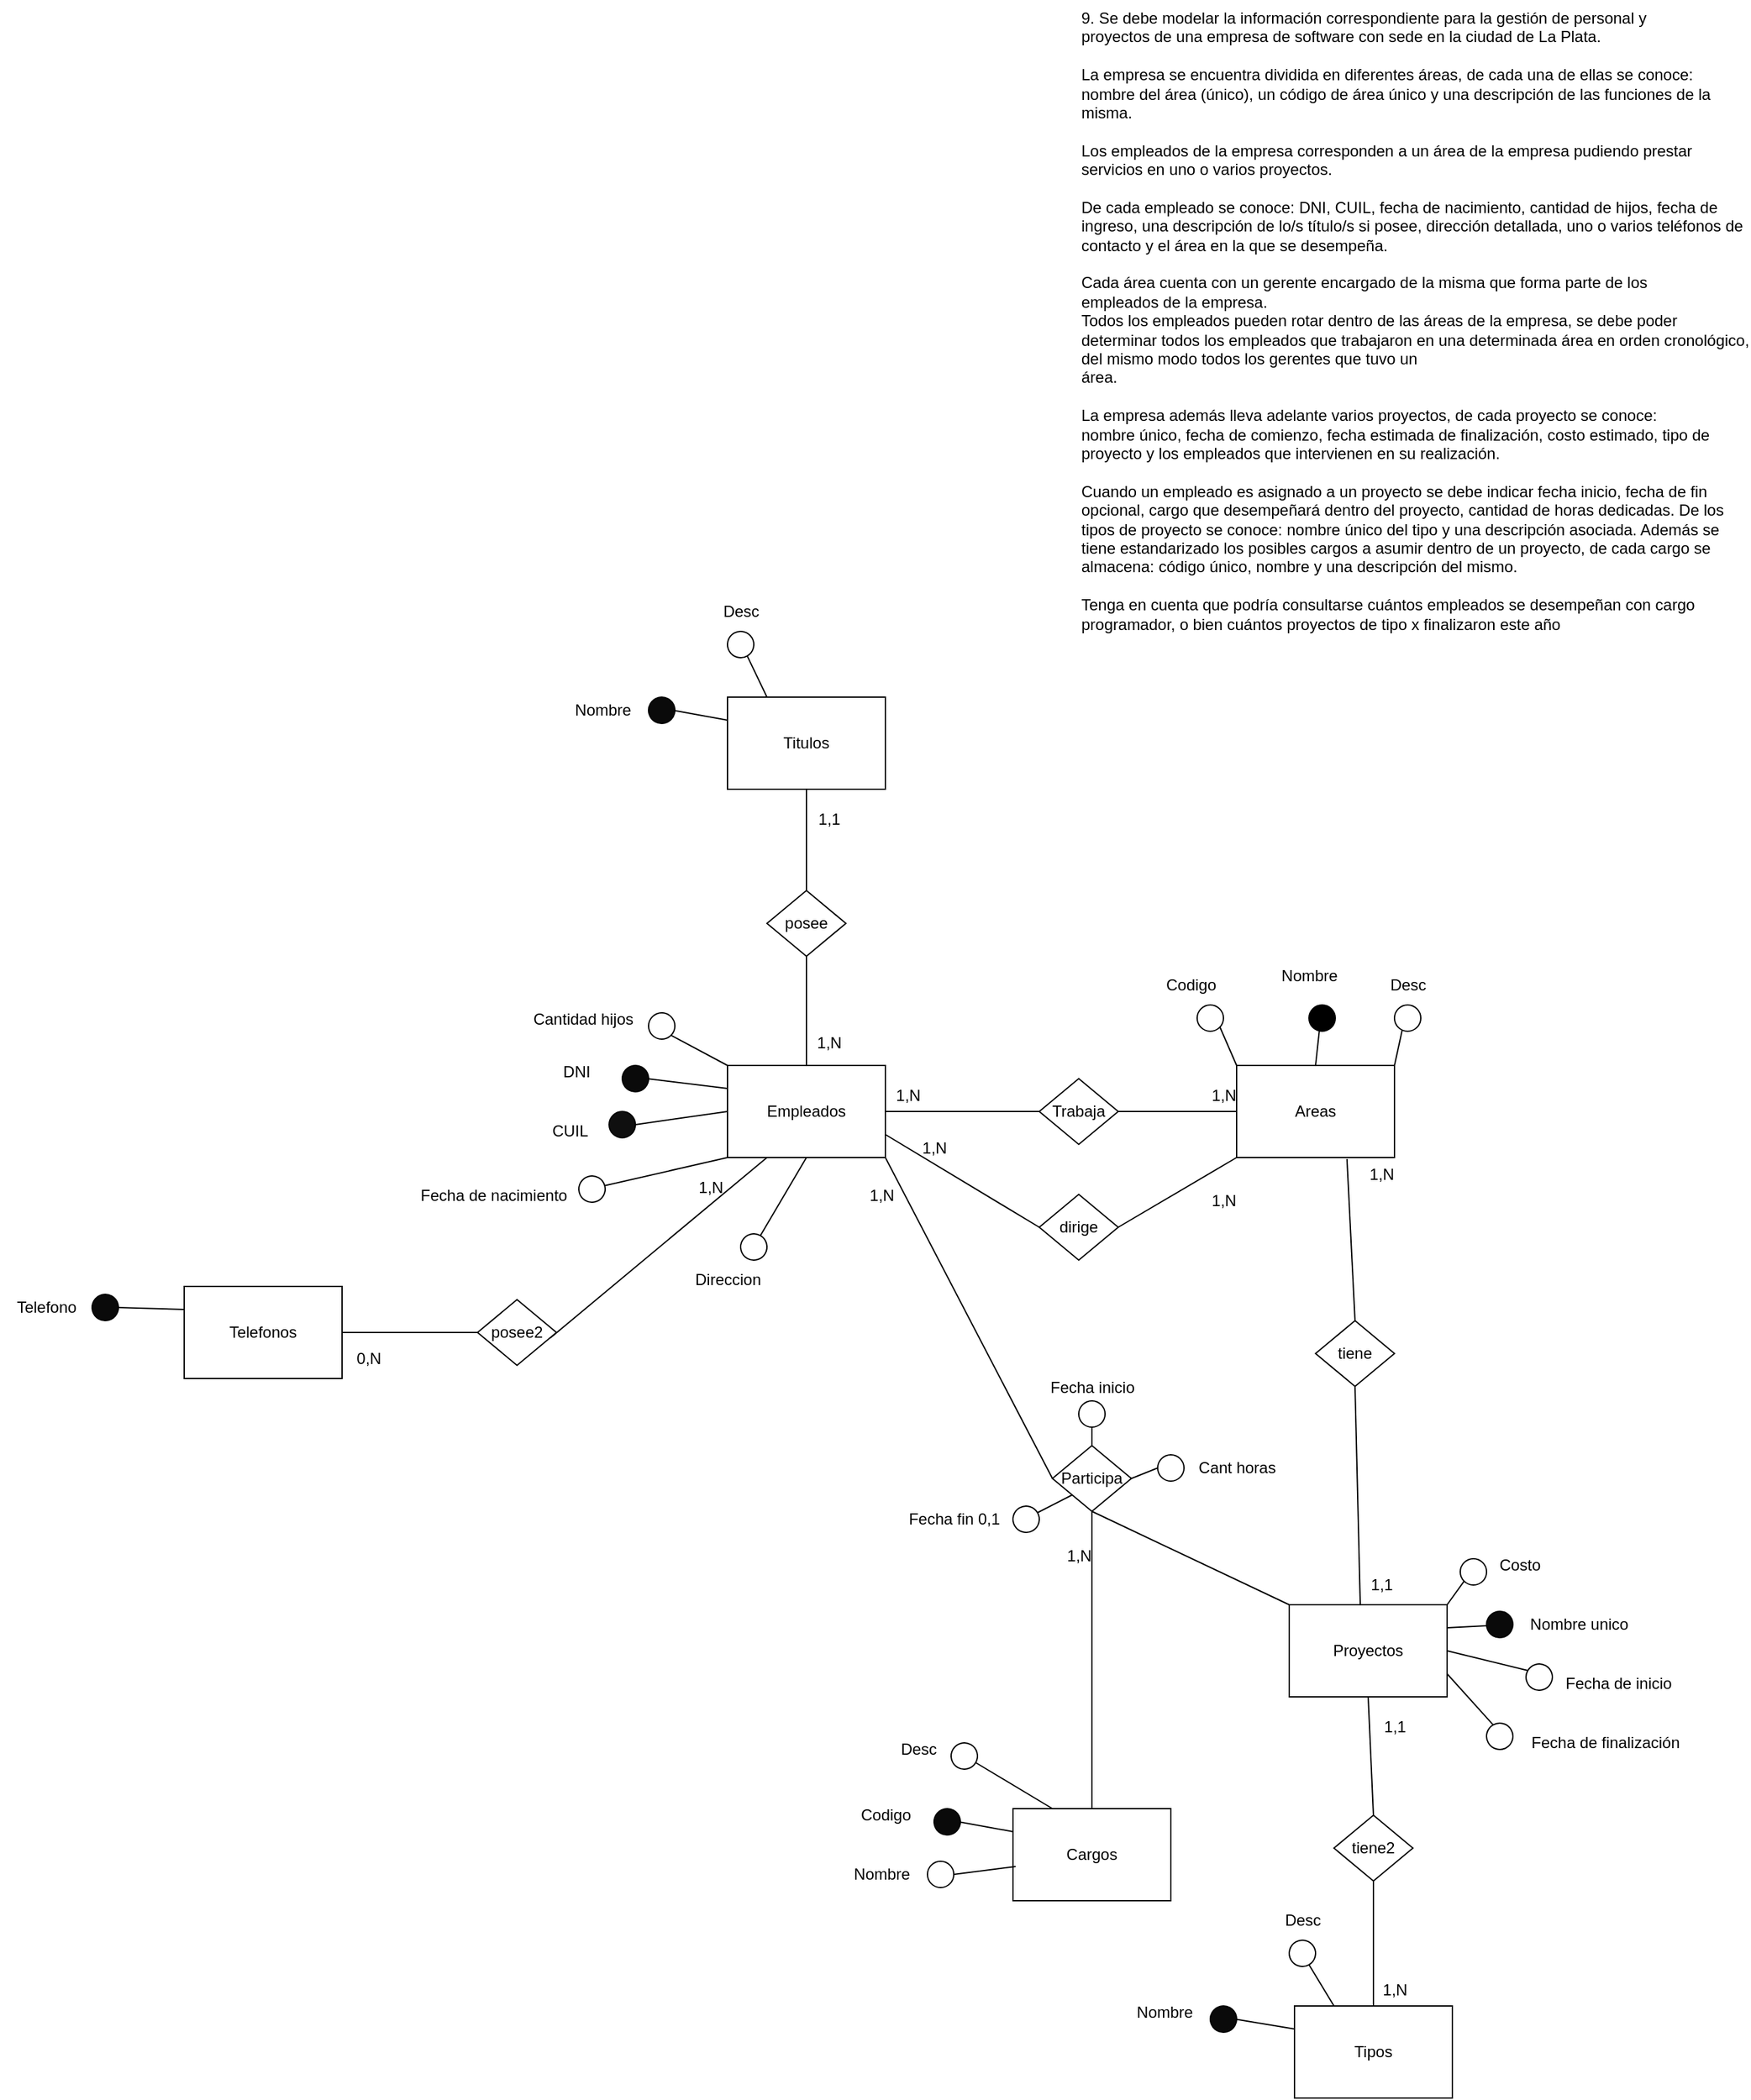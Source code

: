 <mxfile version="21.8.0" type="device">
  <diagram id="lBYOBI3ku166gWeQ2vu-" name="Página-3">
    <mxGraphModel dx="2427" dy="800" grid="1" gridSize="10" guides="1" tooltips="1" connect="1" arrows="1" fold="1" page="1" pageScale="1" pageWidth="827" pageHeight="1169" math="0" shadow="0">
      <root>
        <mxCell id="0" />
        <mxCell id="1" parent="0" />
        <mxCell id="rYNILuXu-vlR-Zm8Mr-W-1" value="9. Se debe modelar la información correspondiente para la gestión de personal y&lt;br&gt;proyectos de una empresa de software con sede en la ciudad de La Plata. &lt;br&gt;&lt;br&gt;La empresa se encuentra dividida en diferentes áreas, de cada una de ellas se conoce: nombre del área (único), un código de área único y una descripción de las funciones de la misma. &lt;br&gt;&lt;br&gt;Los empleados de la empresa corresponden a un área de la empresa pudiendo prestar&lt;br&gt;servicios en uno o varios proyectos. &lt;br&gt;&lt;br&gt;De cada empleado se conoce: DNI, CUIL, fecha de nacimiento, cantidad de hijos, fecha de ingreso, una descripción de lo/s título/s si posee, dirección detallada, uno o varios teléfonos de contacto y el área en la que se desempeña.&lt;br&gt;&lt;br&gt;Cada área cuenta con un gerente encargado de la misma que forma parte de los&lt;br&gt;empleados de la empresa. &lt;br&gt;Todos los empleados pueden rotar dentro de las áreas de la empresa, se debe poder determinar todos los empleados que trabajaron en una determinada área en orden cronológico, del mismo modo todos los gerentes que tuvo un&lt;br&gt;área. &lt;br&gt;&lt;br&gt;La empresa además lleva adelante varios proyectos, de cada proyecto se conoce:&lt;br&gt;nombre único, fecha de comienzo, fecha estimada de finalización, costo estimado, tipo de&lt;br&gt;proyecto y los empleados que intervienen en su realización. &lt;br&gt;&lt;br&gt;Cuando un empleado es asignado a un proyecto se debe indicar fecha inicio, fecha de fin opcional, cargo que desempeñará dentro del proyecto, cantidad de horas dedicadas. De los tipos de proyecto se conoce: nombre único del tipo y una descripción asociada. Además se tiene estandarizado los posibles cargos a asumir dentro de un proyecto, de cada cargo se&lt;br&gt;almacena: código único, nombre y una descripción del mismo.&lt;br&gt;&lt;br&gt;Tenga en cuenta que podría consultarse cuántos empleados se desempeñan con cargo&lt;br&gt;programador, o bien cuántos proyectos de tipo x finalizaron este año" style="text;whiteSpace=wrap;html=1;" vertex="1" parent="1">
          <mxGeometry x="190" y="20" width="510" height="470" as="geometry" />
        </mxCell>
        <mxCell id="rYNILuXu-vlR-Zm8Mr-W-53" value="Empleados" style="rounded=0;whiteSpace=wrap;html=1;" vertex="1" parent="1">
          <mxGeometry x="-77" y="830" width="120" height="70" as="geometry" />
        </mxCell>
        <mxCell id="rYNILuXu-vlR-Zm8Mr-W-58" value="" style="endArrow=none;html=1;rounded=0;entryX=0;entryY=0.25;entryDx=0;entryDy=0;exitX=0.875;exitY=0.283;exitDx=0;exitDy=0;exitPerimeter=0;" edge="1" source="rYNILuXu-vlR-Zm8Mr-W-59" target="rYNILuXu-vlR-Zm8Mr-W-53" parent="1">
          <mxGeometry width="50" height="50" relative="1" as="geometry">
            <mxPoint x="-207" y="874" as="sourcePoint" />
            <mxPoint x="-137" y="874" as="targetPoint" />
          </mxGeometry>
        </mxCell>
        <mxCell id="rYNILuXu-vlR-Zm8Mr-W-59" value="" style="ellipse;whiteSpace=wrap;html=1;aspect=fixed;rotation=30;fillColor=#0A0A0A;" vertex="1" parent="1">
          <mxGeometry x="-157" y="830" width="20" height="20" as="geometry" />
        </mxCell>
        <mxCell id="rYNILuXu-vlR-Zm8Mr-W-60" value="" style="endArrow=none;html=1;rounded=0;entryX=0;entryY=0.5;entryDx=0;entryDy=0;exitX=1;exitY=0.5;exitDx=0;exitDy=0;" edge="1" source="rYNILuXu-vlR-Zm8Mr-W-61" target="rYNILuXu-vlR-Zm8Mr-W-53" parent="1">
          <mxGeometry width="50" height="50" relative="1" as="geometry">
            <mxPoint x="-187" y="894" as="sourcePoint" />
            <mxPoint x="-117" y="894" as="targetPoint" />
          </mxGeometry>
        </mxCell>
        <mxCell id="rYNILuXu-vlR-Zm8Mr-W-61" value="" style="ellipse;whiteSpace=wrap;html=1;aspect=fixed;fillColor=#0F0F0F;" vertex="1" parent="1">
          <mxGeometry x="-167" y="865" width="20" height="20" as="geometry" />
        </mxCell>
        <mxCell id="rYNILuXu-vlR-Zm8Mr-W-64" value="DNI" style="text;html=1;align=center;verticalAlign=middle;resizable=0;points=[];autosize=1;strokeColor=none;fillColor=none;" vertex="1" parent="1">
          <mxGeometry x="-212" y="820" width="40" height="30" as="geometry" />
        </mxCell>
        <mxCell id="rYNILuXu-vlR-Zm8Mr-W-65" value="CUIL" style="text;html=1;align=center;verticalAlign=middle;resizable=0;points=[];autosize=1;strokeColor=none;fillColor=none;" vertex="1" parent="1">
          <mxGeometry x="-222" y="865" width="50" height="30" as="geometry" />
        </mxCell>
        <mxCell id="rYNILuXu-vlR-Zm8Mr-W-69" value="" style="endArrow=none;html=1;rounded=0;entryX=0;entryY=1;entryDx=0;entryDy=0;exitX=1;exitY=0.5;exitDx=0;exitDy=0;" edge="1" source="rYNILuXu-vlR-Zm8Mr-W-76" target="rYNILuXu-vlR-Zm8Mr-W-53" parent="1">
          <mxGeometry width="50" height="50" relative="1" as="geometry">
            <mxPoint x="-177" y="920" as="sourcePoint" />
            <mxPoint x="-82" y="970" as="targetPoint" />
          </mxGeometry>
        </mxCell>
        <mxCell id="rYNILuXu-vlR-Zm8Mr-W-70" value="" style="endArrow=none;html=1;rounded=0;entryX=0.25;entryY=1;entryDx=0;entryDy=0;exitX=0.922;exitY=0.583;exitDx=0;exitDy=0;exitPerimeter=0;" edge="1" source="rYNILuXu-vlR-Zm8Mr-W-250" target="rYNILuXu-vlR-Zm8Mr-W-53" parent="1">
          <mxGeometry width="50" height="50" relative="1" as="geometry">
            <mxPoint x="-157.0" y="965.34" as="sourcePoint" />
            <mxPoint x="-27" y="953" as="targetPoint" />
          </mxGeometry>
        </mxCell>
        <mxCell id="rYNILuXu-vlR-Zm8Mr-W-73" value="" style="endArrow=none;html=1;rounded=0;exitX=0.5;exitY=0;exitDx=0;exitDy=0;entryX=0;entryY=0;entryDx=0;entryDy=0;" edge="1" source="rYNILuXu-vlR-Zm8Mr-W-74" target="rYNILuXu-vlR-Zm8Mr-W-53" parent="1">
          <mxGeometry width="50" height="50" relative="1" as="geometry">
            <mxPoint x="-37" y="764" as="sourcePoint" />
            <mxPoint x="-32" y="810" as="targetPoint" />
          </mxGeometry>
        </mxCell>
        <mxCell id="rYNILuXu-vlR-Zm8Mr-W-74" value="" style="ellipse;whiteSpace=wrap;html=1;aspect=fixed;rotation=135;" vertex="1" parent="1">
          <mxGeometry x="-137" y="790" width="20" height="20" as="geometry" />
        </mxCell>
        <mxCell id="rYNILuXu-vlR-Zm8Mr-W-75" value="Cantidad hijos" style="text;html=1;align=center;verticalAlign=middle;resizable=0;points=[];autosize=1;strokeColor=none;fillColor=none;" vertex="1" parent="1">
          <mxGeometry x="-237" y="780" width="100" height="30" as="geometry" />
        </mxCell>
        <mxCell id="rYNILuXu-vlR-Zm8Mr-W-76" value="" style="ellipse;whiteSpace=wrap;html=1;aspect=fixed;rotation=-15;" vertex="1" parent="1">
          <mxGeometry x="-190" y="914" width="20" height="20" as="geometry" />
        </mxCell>
        <mxCell id="rYNILuXu-vlR-Zm8Mr-W-77" value="Fecha de nacimiento" style="text;html=1;align=center;verticalAlign=middle;resizable=0;points=[];autosize=1;strokeColor=none;fillColor=none;" vertex="1" parent="1">
          <mxGeometry x="-320" y="914" width="130" height="30" as="geometry" />
        </mxCell>
        <mxCell id="rYNILuXu-vlR-Zm8Mr-W-132" value="" style="endArrow=none;html=1;rounded=0;exitX=1;exitY=0;exitDx=0;exitDy=0;entryX=0.5;entryY=1;entryDx=0;entryDy=0;" edge="1" parent="1" source="rYNILuXu-vlR-Zm8Mr-W-248" target="rYNILuXu-vlR-Zm8Mr-W-53">
          <mxGeometry width="50" height="50" relative="1" as="geometry">
            <mxPoint x="-35.0" y="948" as="sourcePoint" />
            <mxPoint x="-27" y="900" as="targetPoint" />
          </mxGeometry>
        </mxCell>
        <mxCell id="rYNILuXu-vlR-Zm8Mr-W-154" value="Areas" style="rounded=0;whiteSpace=wrap;html=1;" vertex="1" parent="1">
          <mxGeometry x="310" y="830" width="120" height="70" as="geometry" />
        </mxCell>
        <mxCell id="rYNILuXu-vlR-Zm8Mr-W-155" value="Trabaja" style="rhombus;whiteSpace=wrap;html=1;" vertex="1" parent="1">
          <mxGeometry x="160" y="840" width="60" height="50" as="geometry" />
        </mxCell>
        <mxCell id="rYNILuXu-vlR-Zm8Mr-W-156" value="dirige" style="rhombus;whiteSpace=wrap;html=1;" vertex="1" parent="1">
          <mxGeometry x="160" y="928" width="60" height="50" as="geometry" />
        </mxCell>
        <mxCell id="rYNILuXu-vlR-Zm8Mr-W-157" value="" style="endArrow=none;html=1;rounded=0;exitX=0;exitY=0.5;exitDx=0;exitDy=0;entryX=1;entryY=0.75;entryDx=0;entryDy=0;" edge="1" parent="1" source="rYNILuXu-vlR-Zm8Mr-W-156" target="rYNILuXu-vlR-Zm8Mr-W-53">
          <mxGeometry width="50" height="50" relative="1" as="geometry">
            <mxPoint x="110" y="960" as="sourcePoint" />
            <mxPoint x="50" y="870" as="targetPoint" />
          </mxGeometry>
        </mxCell>
        <mxCell id="rYNILuXu-vlR-Zm8Mr-W-158" value="" style="endArrow=none;html=1;rounded=0;exitX=1;exitY=0.5;exitDx=0;exitDy=0;entryX=0;entryY=1;entryDx=0;entryDy=0;" edge="1" parent="1" source="rYNILuXu-vlR-Zm8Mr-W-156" target="rYNILuXu-vlR-Zm8Mr-W-154">
          <mxGeometry width="50" height="50" relative="1" as="geometry">
            <mxPoint x="230" y="990" as="sourcePoint" />
            <mxPoint x="280" y="940" as="targetPoint" />
          </mxGeometry>
        </mxCell>
        <mxCell id="rYNILuXu-vlR-Zm8Mr-W-159" value="" style="endArrow=none;html=1;rounded=0;exitX=1;exitY=0.5;exitDx=0;exitDy=0;entryX=0;entryY=0.5;entryDx=0;entryDy=0;" edge="1" parent="1" source="rYNILuXu-vlR-Zm8Mr-W-53" target="rYNILuXu-vlR-Zm8Mr-W-155">
          <mxGeometry width="50" height="50" relative="1" as="geometry">
            <mxPoint x="50" y="870" as="sourcePoint" />
            <mxPoint x="130" y="820" as="targetPoint" />
          </mxGeometry>
        </mxCell>
        <mxCell id="rYNILuXu-vlR-Zm8Mr-W-160" value="" style="endArrow=none;html=1;rounded=0;exitX=1;exitY=0.5;exitDx=0;exitDy=0;entryX=0;entryY=0.5;entryDx=0;entryDy=0;" edge="1" parent="1" source="rYNILuXu-vlR-Zm8Mr-W-155" target="rYNILuXu-vlR-Zm8Mr-W-154">
          <mxGeometry width="50" height="50" relative="1" as="geometry">
            <mxPoint x="250" y="900" as="sourcePoint" />
            <mxPoint x="300" y="850" as="targetPoint" />
          </mxGeometry>
        </mxCell>
        <mxCell id="rYNILuXu-vlR-Zm8Mr-W-161" value="Proyectos" style="rounded=0;whiteSpace=wrap;html=1;" vertex="1" parent="1">
          <mxGeometry x="350.0" y="1240" width="120" height="70" as="geometry" />
        </mxCell>
        <mxCell id="rYNILuXu-vlR-Zm8Mr-W-164" value="" style="endArrow=none;html=1;rounded=0;entryX=1;entryY=0.25;entryDx=0;entryDy=0;exitX=0.875;exitY=0.283;exitDx=0;exitDy=0;exitPerimeter=0;" edge="1" source="rYNILuXu-vlR-Zm8Mr-W-165" target="rYNILuXu-vlR-Zm8Mr-W-161" parent="1">
          <mxGeometry width="50" height="50" relative="1" as="geometry">
            <mxPoint x="530.0" y="1289" as="sourcePoint" />
            <mxPoint x="650.0" y="1262.5" as="targetPoint" />
          </mxGeometry>
        </mxCell>
        <mxCell id="rYNILuXu-vlR-Zm8Mr-W-165" value="" style="ellipse;whiteSpace=wrap;html=1;aspect=fixed;rotation=30;fillColor=#0A0A0A;" vertex="1" parent="1">
          <mxGeometry x="500.0" y="1245" width="20" height="20" as="geometry" />
        </mxCell>
        <mxCell id="rYNILuXu-vlR-Zm8Mr-W-167" value="" style="endArrow=none;html=1;rounded=0;entryX=1;entryY=0.5;entryDx=0;entryDy=0;exitX=1;exitY=1;exitDx=0;exitDy=0;" edge="1" parent="1" source="rYNILuXu-vlR-Zm8Mr-W-168" target="rYNILuXu-vlR-Zm8Mr-W-161">
          <mxGeometry width="50" height="50" relative="1" as="geometry">
            <mxPoint x="655.0" y="1265" as="sourcePoint" />
            <mxPoint x="650.0" y="1280.0" as="targetPoint" />
          </mxGeometry>
        </mxCell>
        <mxCell id="rYNILuXu-vlR-Zm8Mr-W-168" value="" style="ellipse;whiteSpace=wrap;html=1;aspect=fixed;rotation=-195;" vertex="1" parent="1">
          <mxGeometry x="530.0" y="1285" width="20" height="20" as="geometry" />
        </mxCell>
        <mxCell id="rYNILuXu-vlR-Zm8Mr-W-169" value="Fecha de inicio" style="text;html=1;align=center;verticalAlign=middle;resizable=0;points=[];autosize=1;strokeColor=none;fillColor=none;" vertex="1" parent="1">
          <mxGeometry x="550.0" y="1285" width="100" height="30" as="geometry" />
        </mxCell>
        <mxCell id="rYNILuXu-vlR-Zm8Mr-W-170" value="" style="endArrow=none;html=1;rounded=0;exitX=0.45;exitY=0;exitDx=0;exitDy=0;exitPerimeter=0;entryX=0.5;entryY=1;entryDx=0;entryDy=0;" edge="1" parent="1" source="rYNILuXu-vlR-Zm8Mr-W-161" target="rYNILuXu-vlR-Zm8Mr-W-171">
          <mxGeometry width="50" height="50" relative="1" as="geometry">
            <mxPoint x="375" y="1200" as="sourcePoint" />
            <mxPoint x="394" y="1170" as="targetPoint" />
          </mxGeometry>
        </mxCell>
        <mxCell id="rYNILuXu-vlR-Zm8Mr-W-171" value="tiene" style="rhombus;whiteSpace=wrap;html=1;" vertex="1" parent="1">
          <mxGeometry x="370" y="1024" width="60" height="50" as="geometry" />
        </mxCell>
        <mxCell id="rYNILuXu-vlR-Zm8Mr-W-172" value="" style="endArrow=none;html=1;rounded=0;exitX=0.5;exitY=0;exitDx=0;exitDy=0;entryX=0.699;entryY=1.016;entryDx=0;entryDy=0;entryPerimeter=0;" edge="1" parent="1" source="rYNILuXu-vlR-Zm8Mr-W-171" target="rYNILuXu-vlR-Zm8Mr-W-154">
          <mxGeometry width="50" height="50" relative="1" as="geometry">
            <mxPoint x="400" y="1030" as="sourcePoint" />
            <mxPoint x="450" y="980" as="targetPoint" />
          </mxGeometry>
        </mxCell>
        <mxCell id="rYNILuXu-vlR-Zm8Mr-W-173" value="Nombre unico" style="text;html=1;align=center;verticalAlign=middle;resizable=0;points=[];autosize=1;strokeColor=none;fillColor=none;" vertex="1" parent="1">
          <mxGeometry x="520" y="1240" width="100" height="30" as="geometry" />
        </mxCell>
        <mxCell id="rYNILuXu-vlR-Zm8Mr-W-175" value="" style="endArrow=none;html=1;rounded=0;entryX=1;entryY=0.75;entryDx=0;entryDy=0;exitX=1;exitY=1;exitDx=0;exitDy=0;" edge="1" parent="1" source="rYNILuXu-vlR-Zm8Mr-W-176" target="rYNILuXu-vlR-Zm8Mr-W-161">
          <mxGeometry width="50" height="50" relative="1" as="geometry">
            <mxPoint x="645.0" y="1310" as="sourcePoint" />
            <mxPoint x="650.0" y="1297.5" as="targetPoint" />
          </mxGeometry>
        </mxCell>
        <mxCell id="rYNILuXu-vlR-Zm8Mr-W-176" value="" style="ellipse;whiteSpace=wrap;html=1;aspect=fixed;rotation=-165;" vertex="1" parent="1">
          <mxGeometry x="500.0" y="1330" width="20" height="20" as="geometry" />
        </mxCell>
        <mxCell id="rYNILuXu-vlR-Zm8Mr-W-177" value="Fecha de finalización" style="text;html=1;align=center;verticalAlign=middle;resizable=0;points=[];autosize=1;strokeColor=none;fillColor=none;" vertex="1" parent="1">
          <mxGeometry x="520.0" y="1330" width="140" height="30" as="geometry" />
        </mxCell>
        <mxCell id="rYNILuXu-vlR-Zm8Mr-W-178" value="" style="endArrow=none;html=1;rounded=0;entryX=1;entryY=0;entryDx=0;entryDy=0;exitX=0;exitY=1;exitDx=0;exitDy=0;" edge="1" source="rYNILuXu-vlR-Zm8Mr-W-179" parent="1" target="rYNILuXu-vlR-Zm8Mr-W-161">
          <mxGeometry width="50" height="50" relative="1" as="geometry">
            <mxPoint x="490" y="1210" as="sourcePoint" />
            <mxPoint x="650.0" y="1245.0" as="targetPoint" />
          </mxGeometry>
        </mxCell>
        <mxCell id="rYNILuXu-vlR-Zm8Mr-W-179" value="" style="ellipse;whiteSpace=wrap;html=1;aspect=fixed;" vertex="1" parent="1">
          <mxGeometry x="480" y="1205" width="20" height="20" as="geometry" />
        </mxCell>
        <mxCell id="rYNILuXu-vlR-Zm8Mr-W-180" value="Costo" style="text;html=1;align=center;verticalAlign=middle;resizable=0;points=[];autosize=1;strokeColor=none;fillColor=none;" vertex="1" parent="1">
          <mxGeometry x="500" y="1195" width="50" height="30" as="geometry" />
        </mxCell>
        <mxCell id="rYNILuXu-vlR-Zm8Mr-W-182" value="Participa" style="rhombus;whiteSpace=wrap;html=1;" vertex="1" parent="1">
          <mxGeometry x="170" y="1119" width="60" height="50" as="geometry" />
        </mxCell>
        <mxCell id="rYNILuXu-vlR-Zm8Mr-W-183" value="" style="endArrow=none;html=1;rounded=0;entryX=0.5;entryY=1;entryDx=0;entryDy=0;exitX=0;exitY=0;exitDx=0;exitDy=0;" edge="1" parent="1" source="rYNILuXu-vlR-Zm8Mr-W-161" target="rYNILuXu-vlR-Zm8Mr-W-182">
          <mxGeometry width="50" height="50" relative="1" as="geometry">
            <mxPoint x="230" y="1270" as="sourcePoint" />
            <mxPoint x="280" y="1170" as="targetPoint" />
          </mxGeometry>
        </mxCell>
        <mxCell id="rYNILuXu-vlR-Zm8Mr-W-184" value="" style="endArrow=none;html=1;rounded=0;entryX=0;entryY=0.5;entryDx=0;entryDy=0;exitX=1;exitY=1;exitDx=0;exitDy=0;" edge="1" parent="1" source="rYNILuXu-vlR-Zm8Mr-W-53" target="rYNILuXu-vlR-Zm8Mr-W-182">
          <mxGeometry width="50" height="50" relative="1" as="geometry">
            <mxPoint x="110" y="1100" as="sourcePoint" />
            <mxPoint x="160" y="1050" as="targetPoint" />
          </mxGeometry>
        </mxCell>
        <mxCell id="rYNILuXu-vlR-Zm8Mr-W-185" value="" style="endArrow=none;html=1;rounded=0;exitX=0.5;exitY=0;exitDx=0;exitDy=0;entryX=0.5;entryY=0;entryDx=0;entryDy=0;" edge="1" source="rYNILuXu-vlR-Zm8Mr-W-186" parent="1" target="rYNILuXu-vlR-Zm8Mr-W-182">
          <mxGeometry width="50" height="50" relative="1" as="geometry">
            <mxPoint x="200" y="1075" as="sourcePoint" />
            <mxPoint x="205" y="1121" as="targetPoint" />
          </mxGeometry>
        </mxCell>
        <mxCell id="rYNILuXu-vlR-Zm8Mr-W-186" value="" style="ellipse;whiteSpace=wrap;html=1;aspect=fixed;" vertex="1" parent="1">
          <mxGeometry x="190" y="1085" width="20" height="20" as="geometry" />
        </mxCell>
        <mxCell id="rYNILuXu-vlR-Zm8Mr-W-187" value="Fecha inicio" style="text;html=1;align=center;verticalAlign=middle;resizable=0;points=[];autosize=1;strokeColor=none;fillColor=none;" vertex="1" parent="1">
          <mxGeometry x="155" y="1060" width="90" height="30" as="geometry" />
        </mxCell>
        <mxCell id="rYNILuXu-vlR-Zm8Mr-W-188" value="" style="endArrow=none;html=1;rounded=0;entryX=0;entryY=1;entryDx=0;entryDy=0;exitX=0.5;exitY=0;exitDx=0;exitDy=0;" edge="1" source="rYNILuXu-vlR-Zm8Mr-W-189" parent="1" target="rYNILuXu-vlR-Zm8Mr-W-182">
          <mxGeometry width="50" height="50" relative="1" as="geometry">
            <mxPoint x="80" y="1213" as="sourcePoint" />
            <mxPoint x="75" y="1150" as="targetPoint" />
          </mxGeometry>
        </mxCell>
        <mxCell id="rYNILuXu-vlR-Zm8Mr-W-189" value="" style="ellipse;whiteSpace=wrap;html=1;aspect=fixed;rotation=60;" vertex="1" parent="1">
          <mxGeometry x="140" y="1165" width="20" height="20" as="geometry" />
        </mxCell>
        <mxCell id="rYNILuXu-vlR-Zm8Mr-W-190" value="Fecha fin 0,1" style="text;html=1;align=center;verticalAlign=middle;resizable=0;points=[];autosize=1;strokeColor=none;fillColor=none;" vertex="1" parent="1">
          <mxGeometry x="50" y="1160" width="90" height="30" as="geometry" />
        </mxCell>
        <mxCell id="rYNILuXu-vlR-Zm8Mr-W-191" value="" style="endArrow=none;html=1;rounded=0;entryX=0.5;entryY=1;entryDx=0;entryDy=0;" edge="1" parent="1" source="rYNILuXu-vlR-Zm8Mr-W-192" target="rYNILuXu-vlR-Zm8Mr-W-182">
          <mxGeometry width="50" height="50" relative="1" as="geometry">
            <mxPoint x="200" y="1300" as="sourcePoint" />
            <mxPoint x="200" y="1220" as="targetPoint" />
          </mxGeometry>
        </mxCell>
        <mxCell id="rYNILuXu-vlR-Zm8Mr-W-192" value="Cargos" style="rounded=0;whiteSpace=wrap;html=1;" vertex="1" parent="1">
          <mxGeometry x="140.0" y="1395" width="120" height="70" as="geometry" />
        </mxCell>
        <mxCell id="rYNILuXu-vlR-Zm8Mr-W-193" value="" style="endArrow=none;html=1;rounded=0;entryX=0.25;entryY=0;entryDx=0;entryDy=0;exitX=1;exitY=1;exitDx=0;exitDy=0;" edge="1" source="rYNILuXu-vlR-Zm8Mr-W-194" target="rYNILuXu-vlR-Zm8Mr-W-192" parent="1">
          <mxGeometry width="50" height="50" relative="1" as="geometry">
            <mxPoint x="250.0" y="1305" as="sourcePoint" />
            <mxPoint x="200.0" y="1365" as="targetPoint" />
          </mxGeometry>
        </mxCell>
        <mxCell id="rYNILuXu-vlR-Zm8Mr-W-194" value="" style="ellipse;whiteSpace=wrap;html=1;aspect=fixed;rotation=-15;" vertex="1" parent="1">
          <mxGeometry x="93.0" y="1345" width="20" height="20" as="geometry" />
        </mxCell>
        <mxCell id="rYNILuXu-vlR-Zm8Mr-W-195" value="" style="endArrow=none;html=1;rounded=0;entryX=0;entryY=0.25;entryDx=0;entryDy=0;exitX=0.875;exitY=0.283;exitDx=0;exitDy=0;exitPerimeter=0;" edge="1" source="rYNILuXu-vlR-Zm8Mr-W-196" target="rYNILuXu-vlR-Zm8Mr-W-192" parent="1">
          <mxGeometry width="50" height="50" relative="1" as="geometry">
            <mxPoint x="30.0" y="1439" as="sourcePoint" />
            <mxPoint x="100.0" y="1439" as="targetPoint" />
          </mxGeometry>
        </mxCell>
        <mxCell id="rYNILuXu-vlR-Zm8Mr-W-196" value="" style="ellipse;whiteSpace=wrap;html=1;aspect=fixed;rotation=30;fillColor=#0A0A0A;" vertex="1" parent="1">
          <mxGeometry x="80.0" y="1395" width="20" height="20" as="geometry" />
        </mxCell>
        <mxCell id="rYNILuXu-vlR-Zm8Mr-W-197" value="Desc" style="text;html=1;align=center;verticalAlign=middle;resizable=0;points=[];autosize=1;strokeColor=none;fillColor=none;" vertex="1" parent="1">
          <mxGeometry x="43.0" y="1335" width="50" height="30" as="geometry" />
        </mxCell>
        <mxCell id="rYNILuXu-vlR-Zm8Mr-W-198" value="" style="endArrow=none;html=1;rounded=0;exitX=0.5;exitY=0;exitDx=0;exitDy=0;entryX=1;entryY=0.5;entryDx=0;entryDy=0;" edge="1" source="rYNILuXu-vlR-Zm8Mr-W-199" parent="1" target="rYNILuXu-vlR-Zm8Mr-W-182">
          <mxGeometry width="50" height="50" relative="1" as="geometry">
            <mxPoint x="300" y="1123" as="sourcePoint" />
            <mxPoint x="305" y="1169" as="targetPoint" />
          </mxGeometry>
        </mxCell>
        <mxCell id="rYNILuXu-vlR-Zm8Mr-W-199" value="" style="ellipse;whiteSpace=wrap;html=1;aspect=fixed;rotation=-90;" vertex="1" parent="1">
          <mxGeometry x="250" y="1126" width="20" height="20" as="geometry" />
        </mxCell>
        <mxCell id="rYNILuXu-vlR-Zm8Mr-W-200" value="Cant horas" style="text;html=1;align=center;verticalAlign=middle;resizable=0;points=[];autosize=1;strokeColor=none;fillColor=none;" vertex="1" parent="1">
          <mxGeometry x="270" y="1121" width="80" height="30" as="geometry" />
        </mxCell>
        <mxCell id="rYNILuXu-vlR-Zm8Mr-W-202" value="tiene2" style="rhombus;whiteSpace=wrap;html=1;" vertex="1" parent="1">
          <mxGeometry x="384" y="1400" width="60" height="50" as="geometry" />
        </mxCell>
        <mxCell id="rYNILuXu-vlR-Zm8Mr-W-203" value="" style="endArrow=none;html=1;rounded=0;entryX=0.5;entryY=1;entryDx=0;entryDy=0;exitX=0.5;exitY=0;exitDx=0;exitDy=0;" edge="1" parent="1" source="rYNILuXu-vlR-Zm8Mr-W-202" target="rYNILuXu-vlR-Zm8Mr-W-161">
          <mxGeometry width="50" height="50" relative="1" as="geometry">
            <mxPoint x="400" y="1380" as="sourcePoint" />
            <mxPoint x="450" y="1330" as="targetPoint" />
          </mxGeometry>
        </mxCell>
        <mxCell id="rYNILuXu-vlR-Zm8Mr-W-204" value="" style="endArrow=none;html=1;rounded=0;entryX=0.5;entryY=1;entryDx=0;entryDy=0;" edge="1" parent="1" source="rYNILuXu-vlR-Zm8Mr-W-205" target="rYNILuXu-vlR-Zm8Mr-W-202">
          <mxGeometry width="50" height="50" relative="1" as="geometry">
            <mxPoint x="414" y="1530" as="sourcePoint" />
            <mxPoint x="440" y="1540" as="targetPoint" />
          </mxGeometry>
        </mxCell>
        <mxCell id="rYNILuXu-vlR-Zm8Mr-W-205" value="Tipos" style="rounded=0;whiteSpace=wrap;html=1;" vertex="1" parent="1">
          <mxGeometry x="354.0" y="1545" width="120" height="70" as="geometry" />
        </mxCell>
        <mxCell id="rYNILuXu-vlR-Zm8Mr-W-206" value="" style="endArrow=none;html=1;rounded=0;entryX=0.25;entryY=0;entryDx=0;entryDy=0;exitX=1;exitY=1;exitDx=0;exitDy=0;" edge="1" source="rYNILuXu-vlR-Zm8Mr-W-207" target="rYNILuXu-vlR-Zm8Mr-W-205" parent="1">
          <mxGeometry width="50" height="50" relative="1" as="geometry">
            <mxPoint x="460.0" y="1455" as="sourcePoint" />
            <mxPoint x="410.0" y="1515" as="targetPoint" />
          </mxGeometry>
        </mxCell>
        <mxCell id="rYNILuXu-vlR-Zm8Mr-W-207" value="" style="ellipse;whiteSpace=wrap;html=1;aspect=fixed;rotation=15;" vertex="1" parent="1">
          <mxGeometry x="350.0" y="1495" width="20" height="20" as="geometry" />
        </mxCell>
        <mxCell id="rYNILuXu-vlR-Zm8Mr-W-208" value="" style="endArrow=none;html=1;rounded=0;entryX=0;entryY=0.25;entryDx=0;entryDy=0;exitX=0.875;exitY=0.283;exitDx=0;exitDy=0;exitPerimeter=0;" edge="1" source="rYNILuXu-vlR-Zm8Mr-W-209" target="rYNILuXu-vlR-Zm8Mr-W-205" parent="1">
          <mxGeometry width="50" height="50" relative="1" as="geometry">
            <mxPoint x="240.0" y="1589" as="sourcePoint" />
            <mxPoint x="310.0" y="1589" as="targetPoint" />
          </mxGeometry>
        </mxCell>
        <mxCell id="rYNILuXu-vlR-Zm8Mr-W-209" value="" style="ellipse;whiteSpace=wrap;html=1;aspect=fixed;rotation=30;fillColor=#0A0A0A;" vertex="1" parent="1">
          <mxGeometry x="290.0" y="1545" width="20" height="20" as="geometry" />
        </mxCell>
        <mxCell id="rYNILuXu-vlR-Zm8Mr-W-210" value="Desc" style="text;html=1;align=center;verticalAlign=middle;resizable=0;points=[];autosize=1;strokeColor=none;fillColor=none;" vertex="1" parent="1">
          <mxGeometry x="335.0" y="1465" width="50" height="30" as="geometry" />
        </mxCell>
        <mxCell id="rYNILuXu-vlR-Zm8Mr-W-211" value="Nombre" style="text;html=1;align=center;verticalAlign=middle;resizable=0;points=[];autosize=1;strokeColor=none;fillColor=none;" vertex="1" parent="1">
          <mxGeometry x="220" y="1535" width="70" height="30" as="geometry" />
        </mxCell>
        <mxCell id="rYNILuXu-vlR-Zm8Mr-W-212" value="Codigo" style="text;html=1;align=center;verticalAlign=middle;resizable=0;points=[];autosize=1;strokeColor=none;fillColor=none;" vertex="1" parent="1">
          <mxGeometry x="13" y="1385" width="60" height="30" as="geometry" />
        </mxCell>
        <mxCell id="rYNILuXu-vlR-Zm8Mr-W-213" value="" style="endArrow=none;html=1;rounded=0;exitX=1;exitY=0.5;exitDx=0;exitDy=0;entryX=0.017;entryY=0.629;entryDx=0;entryDy=0;entryPerimeter=0;" edge="1" source="rYNILuXu-vlR-Zm8Mr-W-214" parent="1" target="rYNILuXu-vlR-Zm8Mr-W-192">
          <mxGeometry width="50" height="50" relative="1" as="geometry">
            <mxPoint x="111" y="1492" as="sourcePoint" />
            <mxPoint x="170" y="1448" as="targetPoint" />
          </mxGeometry>
        </mxCell>
        <mxCell id="rYNILuXu-vlR-Zm8Mr-W-214" value="" style="ellipse;whiteSpace=wrap;html=1;aspect=fixed;" vertex="1" parent="1">
          <mxGeometry x="75" y="1435" width="20" height="20" as="geometry" />
        </mxCell>
        <mxCell id="rYNILuXu-vlR-Zm8Mr-W-215" value="Nombre" style="text;html=1;align=center;verticalAlign=middle;resizable=0;points=[];autosize=1;strokeColor=none;fillColor=none;" vertex="1" parent="1">
          <mxGeometry x="5" y="1430" width="70" height="30" as="geometry" />
        </mxCell>
        <mxCell id="rYNILuXu-vlR-Zm8Mr-W-216" value="" style="endArrow=none;html=1;rounded=0;exitX=0.5;exitY=0;exitDx=0;exitDy=0;entryX=0.5;entryY=0;entryDx=0;entryDy=0;" edge="1" source="rYNILuXu-vlR-Zm8Mr-W-217" parent="1" target="rYNILuXu-vlR-Zm8Mr-W-154">
          <mxGeometry width="50" height="50" relative="1" as="geometry">
            <mxPoint x="375" y="774" as="sourcePoint" />
            <mxPoint x="380" y="820" as="targetPoint" />
          </mxGeometry>
        </mxCell>
        <mxCell id="rYNILuXu-vlR-Zm8Mr-W-217" value="" style="ellipse;whiteSpace=wrap;html=1;aspect=fixed;fillColor=#000000;" vertex="1" parent="1">
          <mxGeometry x="365" y="784" width="20" height="20" as="geometry" />
        </mxCell>
        <mxCell id="rYNILuXu-vlR-Zm8Mr-W-218" value="Nombre" style="text;html=1;align=center;verticalAlign=middle;resizable=0;points=[];autosize=1;strokeColor=none;fillColor=none;" vertex="1" parent="1">
          <mxGeometry x="330" y="747" width="70" height="30" as="geometry" />
        </mxCell>
        <mxCell id="rYNILuXu-vlR-Zm8Mr-W-219" value="" style="endArrow=none;html=1;rounded=0;exitX=0.5;exitY=0;exitDx=0;exitDy=0;entryX=1;entryY=0;entryDx=0;entryDy=0;" edge="1" source="rYNILuXu-vlR-Zm8Mr-W-220" parent="1" target="rYNILuXu-vlR-Zm8Mr-W-154">
          <mxGeometry width="50" height="50" relative="1" as="geometry">
            <mxPoint x="440" y="774" as="sourcePoint" />
            <mxPoint x="445" y="820" as="targetPoint" />
          </mxGeometry>
        </mxCell>
        <mxCell id="rYNILuXu-vlR-Zm8Mr-W-220" value="" style="ellipse;whiteSpace=wrap;html=1;aspect=fixed;" vertex="1" parent="1">
          <mxGeometry x="430" y="784" width="20" height="20" as="geometry" />
        </mxCell>
        <mxCell id="rYNILuXu-vlR-Zm8Mr-W-221" value="Desc" style="text;html=1;align=center;verticalAlign=middle;resizable=0;points=[];autosize=1;strokeColor=none;fillColor=none;" vertex="1" parent="1">
          <mxGeometry x="415" y="754" width="50" height="30" as="geometry" />
        </mxCell>
        <mxCell id="rYNILuXu-vlR-Zm8Mr-W-222" value="" style="endArrow=none;html=1;rounded=0;exitX=0.5;exitY=0;exitDx=0;exitDy=0;entryX=0;entryY=0;entryDx=0;entryDy=0;" edge="1" source="rYNILuXu-vlR-Zm8Mr-W-223" parent="1" target="rYNILuXu-vlR-Zm8Mr-W-154">
          <mxGeometry width="50" height="50" relative="1" as="geometry">
            <mxPoint x="290" y="764" as="sourcePoint" />
            <mxPoint x="295" y="810" as="targetPoint" />
          </mxGeometry>
        </mxCell>
        <mxCell id="rYNILuXu-vlR-Zm8Mr-W-223" value="" style="ellipse;whiteSpace=wrap;html=1;aspect=fixed;" vertex="1" parent="1">
          <mxGeometry x="280" y="784" width="20" height="20" as="geometry" />
        </mxCell>
        <mxCell id="rYNILuXu-vlR-Zm8Mr-W-224" value="Codigo" style="text;html=1;align=center;verticalAlign=middle;resizable=0;points=[];autosize=1;strokeColor=none;fillColor=none;" vertex="1" parent="1">
          <mxGeometry x="245" y="754" width="60" height="30" as="geometry" />
        </mxCell>
        <mxCell id="rYNILuXu-vlR-Zm8Mr-W-225" value="" style="endArrow=none;html=1;rounded=0;exitX=0.5;exitY=0;exitDx=0;exitDy=0;entryX=0.5;entryY=1;entryDx=0;entryDy=0;" edge="1" parent="1" source="rYNILuXu-vlR-Zm8Mr-W-53" target="rYNILuXu-vlR-Zm8Mr-W-227">
          <mxGeometry width="50" height="50" relative="1" as="geometry">
            <mxPoint x="30" y="740" as="sourcePoint" />
            <mxPoint x="-17" y="770" as="targetPoint" />
            <Array as="points">
              <mxPoint x="-17" y="790" />
            </Array>
          </mxGeometry>
        </mxCell>
        <mxCell id="rYNILuXu-vlR-Zm8Mr-W-227" value="posee" style="rhombus;whiteSpace=wrap;html=1;" vertex="1" parent="1">
          <mxGeometry x="-47.0" y="697" width="60" height="50" as="geometry" />
        </mxCell>
        <mxCell id="rYNILuXu-vlR-Zm8Mr-W-228" value="" style="endArrow=none;html=1;rounded=0;exitX=0.5;exitY=0;exitDx=0;exitDy=0;entryX=0.5;entryY=1;entryDx=0;entryDy=0;" edge="1" parent="1" source="rYNILuXu-vlR-Zm8Mr-W-227" target="rYNILuXu-vlR-Zm8Mr-W-229">
          <mxGeometry width="50" height="50" relative="1" as="geometry">
            <mxPoint x="-140" y="540" as="sourcePoint" />
            <mxPoint x="-17" y="640" as="targetPoint" />
          </mxGeometry>
        </mxCell>
        <mxCell id="rYNILuXu-vlR-Zm8Mr-W-229" value="Titulos" style="rounded=0;whiteSpace=wrap;html=1;" vertex="1" parent="1">
          <mxGeometry x="-77.0" y="550" width="120" height="70" as="geometry" />
        </mxCell>
        <mxCell id="rYNILuXu-vlR-Zm8Mr-W-230" value="" style="endArrow=none;html=1;rounded=0;entryX=0.25;entryY=0;entryDx=0;entryDy=0;exitX=1;exitY=1;exitDx=0;exitDy=0;" edge="1" source="rYNILuXu-vlR-Zm8Mr-W-231" target="rYNILuXu-vlR-Zm8Mr-W-229" parent="1">
          <mxGeometry width="50" height="50" relative="1" as="geometry">
            <mxPoint x="33.0" y="460" as="sourcePoint" />
            <mxPoint x="-17.0" y="520" as="targetPoint" />
          </mxGeometry>
        </mxCell>
        <mxCell id="rYNILuXu-vlR-Zm8Mr-W-231" value="" style="ellipse;whiteSpace=wrap;html=1;aspect=fixed;rotation=15;" vertex="1" parent="1">
          <mxGeometry x="-77.0" y="500" width="20" height="20" as="geometry" />
        </mxCell>
        <mxCell id="rYNILuXu-vlR-Zm8Mr-W-232" value="" style="endArrow=none;html=1;rounded=0;entryX=0;entryY=0.25;entryDx=0;entryDy=0;exitX=0.875;exitY=0.283;exitDx=0;exitDy=0;exitPerimeter=0;" edge="1" source="rYNILuXu-vlR-Zm8Mr-W-233" target="rYNILuXu-vlR-Zm8Mr-W-229" parent="1">
          <mxGeometry width="50" height="50" relative="1" as="geometry">
            <mxPoint x="-187.0" y="594" as="sourcePoint" />
            <mxPoint x="-117.0" y="594" as="targetPoint" />
          </mxGeometry>
        </mxCell>
        <mxCell id="rYNILuXu-vlR-Zm8Mr-W-233" value="" style="ellipse;whiteSpace=wrap;html=1;aspect=fixed;rotation=30;fillColor=#0A0A0A;" vertex="1" parent="1">
          <mxGeometry x="-137.0" y="550" width="20" height="20" as="geometry" />
        </mxCell>
        <mxCell id="rYNILuXu-vlR-Zm8Mr-W-234" value="Desc" style="text;html=1;align=center;verticalAlign=middle;resizable=0;points=[];autosize=1;strokeColor=none;fillColor=none;" vertex="1" parent="1">
          <mxGeometry x="-92.0" y="470" width="50" height="30" as="geometry" />
        </mxCell>
        <mxCell id="rYNILuXu-vlR-Zm8Mr-W-235" value="Nombre" style="text;html=1;align=center;verticalAlign=middle;resizable=0;points=[];autosize=1;strokeColor=none;fillColor=none;" vertex="1" parent="1">
          <mxGeometry x="-207" y="545" width="70" height="30" as="geometry" />
        </mxCell>
        <mxCell id="rYNILuXu-vlR-Zm8Mr-W-236" value="1,N" style="text;html=1;align=center;verticalAlign=middle;resizable=0;points=[];autosize=1;strokeColor=none;fillColor=none;" vertex="1" parent="1">
          <mxGeometry x="-20" y="798" width="40" height="30" as="geometry" />
        </mxCell>
        <mxCell id="rYNILuXu-vlR-Zm8Mr-W-237" value="1,1" style="text;html=1;align=center;verticalAlign=middle;resizable=0;points=[];autosize=1;strokeColor=none;fillColor=none;" vertex="1" parent="1">
          <mxGeometry x="-20" y="628" width="40" height="30" as="geometry" />
        </mxCell>
        <mxCell id="rYNILuXu-vlR-Zm8Mr-W-238" value="1,N" style="text;html=1;align=center;verticalAlign=middle;resizable=0;points=[];autosize=1;strokeColor=none;fillColor=none;" vertex="1" parent="1">
          <mxGeometry x="40" y="838" width="40" height="30" as="geometry" />
        </mxCell>
        <mxCell id="rYNILuXu-vlR-Zm8Mr-W-239" value="1,N" style="text;html=1;align=center;verticalAlign=middle;resizable=0;points=[];autosize=1;strokeColor=none;fillColor=none;" vertex="1" parent="1">
          <mxGeometry x="280" y="838" width="40" height="30" as="geometry" />
        </mxCell>
        <mxCell id="rYNILuXu-vlR-Zm8Mr-W-240" value="1,N" style="text;html=1;align=center;verticalAlign=middle;resizable=0;points=[];autosize=1;strokeColor=none;fillColor=none;" vertex="1" parent="1">
          <mxGeometry x="280" y="918" width="40" height="30" as="geometry" />
        </mxCell>
        <mxCell id="rYNILuXu-vlR-Zm8Mr-W-241" value="1,N" style="text;html=1;align=center;verticalAlign=middle;resizable=0;points=[];autosize=1;strokeColor=none;fillColor=none;" vertex="1" parent="1">
          <mxGeometry x="60" y="878" width="40" height="30" as="geometry" />
        </mxCell>
        <mxCell id="rYNILuXu-vlR-Zm8Mr-W-242" value="1,N" style="text;html=1;align=center;verticalAlign=middle;resizable=0;points=[];autosize=1;strokeColor=none;fillColor=none;" vertex="1" parent="1">
          <mxGeometry x="400" y="898" width="40" height="30" as="geometry" />
        </mxCell>
        <mxCell id="rYNILuXu-vlR-Zm8Mr-W-243" value="1,1" style="text;html=1;align=center;verticalAlign=middle;resizable=0;points=[];autosize=1;strokeColor=none;fillColor=none;" vertex="1" parent="1">
          <mxGeometry x="400" y="1210" width="40" height="30" as="geometry" />
        </mxCell>
        <mxCell id="rYNILuXu-vlR-Zm8Mr-W-244" value="1,1" style="text;html=1;align=center;verticalAlign=middle;resizable=0;points=[];autosize=1;strokeColor=none;fillColor=none;" vertex="1" parent="1">
          <mxGeometry x="410" y="1318" width="40" height="30" as="geometry" />
        </mxCell>
        <mxCell id="rYNILuXu-vlR-Zm8Mr-W-245" value="1,N" style="text;html=1;align=center;verticalAlign=middle;resizable=0;points=[];autosize=1;strokeColor=none;fillColor=none;" vertex="1" parent="1">
          <mxGeometry x="410" y="1518" width="40" height="30" as="geometry" />
        </mxCell>
        <mxCell id="rYNILuXu-vlR-Zm8Mr-W-246" value="1,N" style="text;html=1;align=center;verticalAlign=middle;resizable=0;points=[];autosize=1;strokeColor=none;fillColor=none;" vertex="1" parent="1">
          <mxGeometry x="170" y="1188" width="40" height="30" as="geometry" />
        </mxCell>
        <mxCell id="rYNILuXu-vlR-Zm8Mr-W-247" value="1,N" style="text;html=1;align=center;verticalAlign=middle;resizable=0;points=[];autosize=1;strokeColor=none;fillColor=none;" vertex="1" parent="1">
          <mxGeometry x="20" y="914" width="40" height="30" as="geometry" />
        </mxCell>
        <mxCell id="rYNILuXu-vlR-Zm8Mr-W-248" value="" style="ellipse;whiteSpace=wrap;html=1;aspect=fixed;rotation=-15;" vertex="1" parent="1">
          <mxGeometry x="-67" y="958" width="20" height="20" as="geometry" />
        </mxCell>
        <mxCell id="rYNILuXu-vlR-Zm8Mr-W-249" value="Direccion" style="text;html=1;align=center;verticalAlign=middle;resizable=0;points=[];autosize=1;strokeColor=none;fillColor=none;" vertex="1" parent="1">
          <mxGeometry x="-112" y="978" width="70" height="30" as="geometry" />
        </mxCell>
        <mxCell id="rYNILuXu-vlR-Zm8Mr-W-250" value="posee2" style="rhombus;whiteSpace=wrap;html=1;" vertex="1" parent="1">
          <mxGeometry x="-267" y="1008" width="60" height="50" as="geometry" />
        </mxCell>
        <mxCell id="rYNILuXu-vlR-Zm8Mr-W-251" value="" style="endArrow=none;html=1;rounded=0;entryX=0;entryY=0.5;entryDx=0;entryDy=0;exitX=1;exitY=0.5;exitDx=0;exitDy=0;" edge="1" parent="1" source="rYNILuXu-vlR-Zm8Mr-W-252" target="rYNILuXu-vlR-Zm8Mr-W-250">
          <mxGeometry width="50" height="50" relative="1" as="geometry">
            <mxPoint x="-360" y="1033" as="sourcePoint" />
            <mxPoint x="-360" y="1000" as="targetPoint" />
          </mxGeometry>
        </mxCell>
        <mxCell id="rYNILuXu-vlR-Zm8Mr-W-252" value="Telefonos" style="rounded=0;whiteSpace=wrap;html=1;" vertex="1" parent="1">
          <mxGeometry x="-490.0" y="998" width="120" height="70" as="geometry" />
        </mxCell>
        <mxCell id="rYNILuXu-vlR-Zm8Mr-W-255" value="" style="endArrow=none;html=1;rounded=0;entryX=0;entryY=0.25;entryDx=0;entryDy=0;exitX=0.875;exitY=0.283;exitDx=0;exitDy=0;exitPerimeter=0;" edge="1" source="rYNILuXu-vlR-Zm8Mr-W-256" target="rYNILuXu-vlR-Zm8Mr-W-252" parent="1">
          <mxGeometry width="50" height="50" relative="1" as="geometry">
            <mxPoint x="-610.0" y="1052" as="sourcePoint" />
            <mxPoint x="-540.0" y="1052" as="targetPoint" />
          </mxGeometry>
        </mxCell>
        <mxCell id="rYNILuXu-vlR-Zm8Mr-W-256" value="" style="ellipse;whiteSpace=wrap;html=1;aspect=fixed;rotation=30;fillColor=#0A0A0A;" vertex="1" parent="1">
          <mxGeometry x="-560.0" y="1004" width="20" height="20" as="geometry" />
        </mxCell>
        <mxCell id="rYNILuXu-vlR-Zm8Mr-W-258" value="Telefono" style="text;html=1;align=center;verticalAlign=middle;resizable=0;points=[];autosize=1;strokeColor=none;fillColor=none;" vertex="1" parent="1">
          <mxGeometry x="-630" y="999" width="70" height="30" as="geometry" />
        </mxCell>
        <mxCell id="rYNILuXu-vlR-Zm8Mr-W-259" value="0,N" style="text;html=1;align=center;verticalAlign=middle;resizable=0;points=[];autosize=1;strokeColor=none;fillColor=none;" vertex="1" parent="1">
          <mxGeometry x="-370" y="1038" width="40" height="30" as="geometry" />
        </mxCell>
        <mxCell id="rYNILuXu-vlR-Zm8Mr-W-260" value="1,N" style="text;html=1;align=center;verticalAlign=middle;resizable=0;points=[];autosize=1;strokeColor=none;fillColor=none;" vertex="1" parent="1">
          <mxGeometry x="-110" y="908" width="40" height="30" as="geometry" />
        </mxCell>
      </root>
    </mxGraphModel>
  </diagram>
</mxfile>
